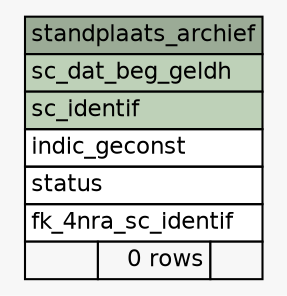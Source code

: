 // dot 2.38.0 on Linux 4.13.0-37-generic
// SchemaSpy rev Unknown
digraph "standplaats_archief" {
  graph [
    rankdir="RL"
    bgcolor="#f7f7f7"
    nodesep="0.18"
    ranksep="0.46"
    fontname="Helvetica"
    fontsize="11"
  ];
  node [
    fontname="Helvetica"
    fontsize="11"
    shape="plaintext"
  ];
  edge [
    arrowsize="0.8"
  ];
  "standplaats_archief" [
    label=<
    <TABLE BORDER="0" CELLBORDER="1" CELLSPACING="0" BGCOLOR="#ffffff">
      <TR><TD COLSPAN="3" BGCOLOR="#9bab96" ALIGN="CENTER">standplaats_archief</TD></TR>
      <TR><TD PORT="sc_dat_beg_geldh" COLSPAN="3" BGCOLOR="#bed1b8" ALIGN="LEFT">sc_dat_beg_geldh</TD></TR>
      <TR><TD PORT="sc_identif" COLSPAN="3" BGCOLOR="#bed1b8" ALIGN="LEFT">sc_identif</TD></TR>
      <TR><TD PORT="indic_geconst" COLSPAN="3" ALIGN="LEFT">indic_geconst</TD></TR>
      <TR><TD PORT="status" COLSPAN="3" ALIGN="LEFT">status</TD></TR>
      <TR><TD PORT="fk_4nra_sc_identif" COLSPAN="3" ALIGN="LEFT">fk_4nra_sc_identif</TD></TR>
      <TR><TD ALIGN="LEFT" BGCOLOR="#f7f7f7">  </TD><TD ALIGN="RIGHT" BGCOLOR="#f7f7f7">0 rows</TD><TD ALIGN="RIGHT" BGCOLOR="#f7f7f7">  </TD></TR>
    </TABLE>>
    URL="tables/standplaats_archief.html"
    tooltip="standplaats_archief"
  ];
}
